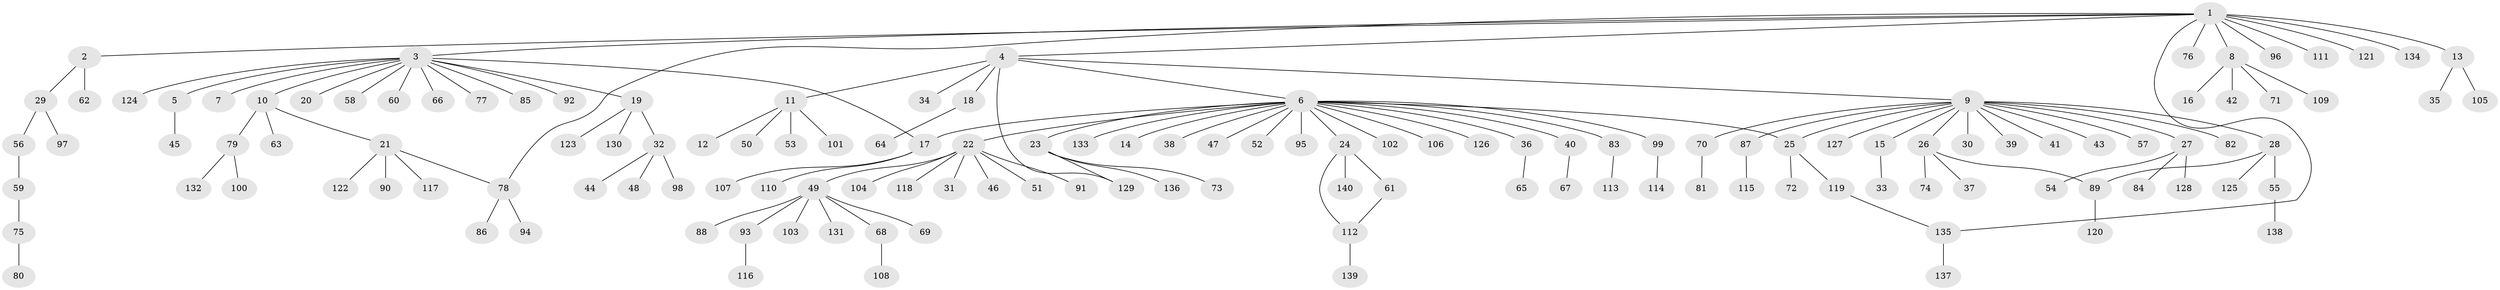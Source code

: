 // coarse degree distribution, {11: 0.008849557522123894, 2: 0.10619469026548672, 16: 0.008849557522123894, 6: 0.017699115044247787, 19: 0.008849557522123894, 1: 0.7079646017699115, 4: 0.05309734513274336, 17: 0.008849557522123894, 3: 0.061946902654867256, 7: 0.008849557522123894, 5: 0.008849557522123894}
// Generated by graph-tools (version 1.1) at 2025/41/03/06/25 10:41:49]
// undirected, 140 vertices, 146 edges
graph export_dot {
graph [start="1"]
  node [color=gray90,style=filled];
  1;
  2;
  3;
  4;
  5;
  6;
  7;
  8;
  9;
  10;
  11;
  12;
  13;
  14;
  15;
  16;
  17;
  18;
  19;
  20;
  21;
  22;
  23;
  24;
  25;
  26;
  27;
  28;
  29;
  30;
  31;
  32;
  33;
  34;
  35;
  36;
  37;
  38;
  39;
  40;
  41;
  42;
  43;
  44;
  45;
  46;
  47;
  48;
  49;
  50;
  51;
  52;
  53;
  54;
  55;
  56;
  57;
  58;
  59;
  60;
  61;
  62;
  63;
  64;
  65;
  66;
  67;
  68;
  69;
  70;
  71;
  72;
  73;
  74;
  75;
  76;
  77;
  78;
  79;
  80;
  81;
  82;
  83;
  84;
  85;
  86;
  87;
  88;
  89;
  90;
  91;
  92;
  93;
  94;
  95;
  96;
  97;
  98;
  99;
  100;
  101;
  102;
  103;
  104;
  105;
  106;
  107;
  108;
  109;
  110;
  111;
  112;
  113;
  114;
  115;
  116;
  117;
  118;
  119;
  120;
  121;
  122;
  123;
  124;
  125;
  126;
  127;
  128;
  129;
  130;
  131;
  132;
  133;
  134;
  135;
  136;
  137;
  138;
  139;
  140;
  1 -- 2;
  1 -- 3;
  1 -- 4;
  1 -- 8;
  1 -- 13;
  1 -- 76;
  1 -- 78;
  1 -- 96;
  1 -- 111;
  1 -- 121;
  1 -- 134;
  1 -- 135;
  2 -- 29;
  2 -- 62;
  3 -- 5;
  3 -- 7;
  3 -- 10;
  3 -- 17;
  3 -- 19;
  3 -- 20;
  3 -- 58;
  3 -- 60;
  3 -- 66;
  3 -- 77;
  3 -- 85;
  3 -- 92;
  3 -- 124;
  4 -- 6;
  4 -- 9;
  4 -- 11;
  4 -- 18;
  4 -- 34;
  4 -- 129;
  5 -- 45;
  6 -- 14;
  6 -- 17;
  6 -- 22;
  6 -- 23;
  6 -- 24;
  6 -- 25;
  6 -- 36;
  6 -- 38;
  6 -- 40;
  6 -- 47;
  6 -- 52;
  6 -- 83;
  6 -- 95;
  6 -- 99;
  6 -- 102;
  6 -- 106;
  6 -- 126;
  6 -- 133;
  8 -- 16;
  8 -- 42;
  8 -- 71;
  8 -- 109;
  9 -- 15;
  9 -- 25;
  9 -- 26;
  9 -- 27;
  9 -- 28;
  9 -- 30;
  9 -- 39;
  9 -- 41;
  9 -- 43;
  9 -- 57;
  9 -- 70;
  9 -- 82;
  9 -- 87;
  9 -- 127;
  10 -- 21;
  10 -- 63;
  10 -- 79;
  11 -- 12;
  11 -- 50;
  11 -- 53;
  11 -- 101;
  13 -- 35;
  13 -- 105;
  15 -- 33;
  17 -- 107;
  17 -- 110;
  18 -- 64;
  19 -- 32;
  19 -- 123;
  19 -- 130;
  21 -- 78;
  21 -- 90;
  21 -- 117;
  21 -- 122;
  22 -- 31;
  22 -- 46;
  22 -- 49;
  22 -- 51;
  22 -- 91;
  22 -- 104;
  22 -- 118;
  23 -- 73;
  23 -- 129;
  23 -- 136;
  24 -- 61;
  24 -- 112;
  24 -- 140;
  25 -- 72;
  25 -- 119;
  26 -- 37;
  26 -- 74;
  26 -- 89;
  27 -- 54;
  27 -- 84;
  27 -- 128;
  28 -- 55;
  28 -- 89;
  28 -- 125;
  29 -- 56;
  29 -- 97;
  32 -- 44;
  32 -- 48;
  32 -- 98;
  36 -- 65;
  40 -- 67;
  49 -- 68;
  49 -- 69;
  49 -- 88;
  49 -- 93;
  49 -- 103;
  49 -- 131;
  55 -- 138;
  56 -- 59;
  59 -- 75;
  61 -- 112;
  68 -- 108;
  70 -- 81;
  75 -- 80;
  78 -- 86;
  78 -- 94;
  79 -- 100;
  79 -- 132;
  83 -- 113;
  87 -- 115;
  89 -- 120;
  93 -- 116;
  99 -- 114;
  112 -- 139;
  119 -- 135;
  135 -- 137;
}
